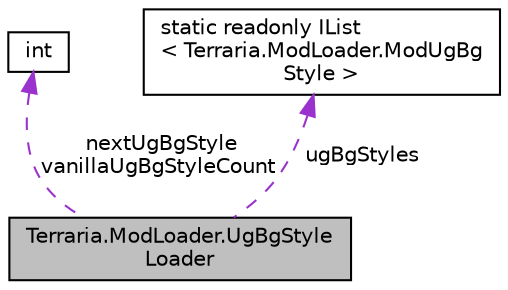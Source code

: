 digraph "Terraria.ModLoader.UgBgStyleLoader"
{
 // LATEX_PDF_SIZE
  edge [fontname="Helvetica",fontsize="10",labelfontname="Helvetica",labelfontsize="10"];
  node [fontname="Helvetica",fontsize="10",shape=record];
  Node1 [label="Terraria.ModLoader.UgBgStyle\lLoader",height=0.2,width=0.4,color="black", fillcolor="grey75", style="filled", fontcolor="black",tooltip="This serves as the central class from which ModUgBgStyle functions are supported and carried out."];
  Node2 -> Node1 [dir="back",color="darkorchid3",fontsize="10",style="dashed",label=" nextUgBgStyle\nvanillaUgBgStyleCount" ,fontname="Helvetica"];
  Node2 [label="int",height=0.2,width=0.4,color="black", fillcolor="white", style="filled",tooltip=" "];
  Node3 -> Node1 [dir="back",color="darkorchid3",fontsize="10",style="dashed",label=" ugBgStyles" ,fontname="Helvetica"];
  Node3 [label="static readonly IList\l\< Terraria.ModLoader.ModUgBg\lStyle \>",height=0.2,width=0.4,color="black", fillcolor="white", style="filled",tooltip=" "];
}
